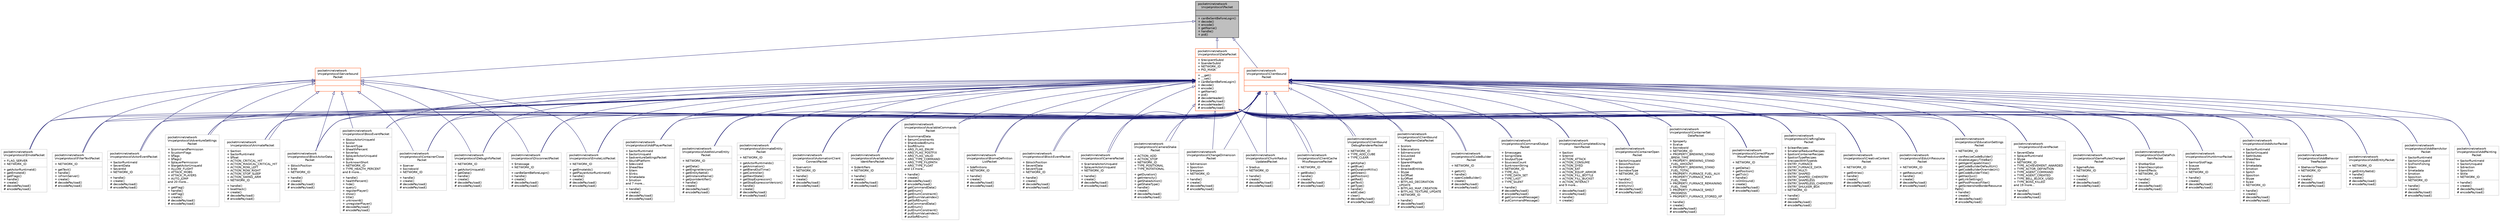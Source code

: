 digraph "pocketmine\network\mcpe\protocol\Packet"
{
 // INTERACTIVE_SVG=YES
 // LATEX_PDF_SIZE
  edge [fontname="Helvetica",fontsize="10",labelfontname="Helvetica",labelfontsize="10"];
  node [fontname="Helvetica",fontsize="10",shape=record];
  Node1 [label="{pocketmine\\network\l\\mcpe\\protocol\\Packet\n||+ canBeSentBeforeLogin()\l+ decode()\l+ encode()\l+ getName()\l+ handle()\l+ pid()\l}",height=0.2,width=0.4,color="black", fillcolor="grey75", style="filled", fontcolor="black",tooltip=" "];
  Node1 -> Node2 [dir="back",color="midnightblue",fontsize="10",style="solid",arrowtail="onormal",fontname="Helvetica"];
  Node2 [label="{pocketmine\\network\l\\mcpe\\protocol\\Clientbound\lPacket\n||}",height=0.2,width=0.4,color="orangered", fillcolor="white", style="filled",URL="$da/d77/interfacepocketmine_1_1network_1_1mcpe_1_1protocol_1_1_clientbound_packet.html",tooltip=" "];
  Node2 -> Node3 [dir="back",color="midnightblue",fontsize="10",style="solid",arrowtail="onormal",fontname="Helvetica"];
  Node3 [label="{pocketmine\\network\l\\mcpe\\protocol\\ActorEventPacket\n|+ $actorRuntimeId\l+ $eventData\l+ $eventId\l+ NETWORK_ID\l|+ handle()\l+ create()\l# decodePayload()\l# encodePayload()\l}",height=0.2,width=0.4,color="grey75", fillcolor="white", style="filled",URL="$d4/dd0/classpocketmine_1_1network_1_1mcpe_1_1protocol_1_1_actor_event_packet.html",tooltip=" "];
  Node2 -> Node4 [dir="back",color="midnightblue",fontsize="10",style="solid",arrowtail="onormal",fontname="Helvetica"];
  Node4 [label="{pocketmine\\network\l\\mcpe\\protocol\\AddActorPacket\n|+ $actorRuntimeId\l+ $actorUniqueId\l+ $attributes\l+ $headYaw\l+ $links\l+ $metadata\l+ $motion\l+ $pitch\l+ $position\l+ $type\l+ $yaw\l+ NETWORK_ID\l|+ handle()\l+ create()\l# decodePayload()\l# encodePayload()\l}",height=0.2,width=0.4,color="grey75", fillcolor="white", style="filled",URL="$d2/dd1/classpocketmine_1_1network_1_1mcpe_1_1protocol_1_1_add_actor_packet.html",tooltip=" "];
  Node2 -> Node5 [dir="back",color="midnightblue",fontsize="10",style="solid",arrowtail="onormal",fontname="Helvetica"];
  Node5 [label="{pocketmine\\network\l\\mcpe\\protocol\\AddBehavior\lTreePacket\n|+ $behaviorTreeJson\l+ NETWORK_ID\l|+ handle()\l+ create()\l# decodePayload()\l# encodePayload()\l}",height=0.2,width=0.4,color="grey75", fillcolor="white", style="filled",URL="$d4/d9d/classpocketmine_1_1network_1_1mcpe_1_1protocol_1_1_add_behavior_tree_packet.html",tooltip=" "];
  Node2 -> Node6 [dir="back",color="midnightblue",fontsize="10",style="solid",arrowtail="onormal",fontname="Helvetica"];
  Node6 [label="{pocketmine\\network\l\\mcpe\\protocol\\AddEntityPacket\n|+ NETWORK_ID\l|+ getEntityNetId()\l+ handle()\l+ create()\l# decodePayload()\l# encodePayload()\l}",height=0.2,width=0.4,color="grey75", fillcolor="white", style="filled",URL="$d4/d49/classpocketmine_1_1network_1_1mcpe_1_1protocol_1_1_add_entity_packet.html",tooltip=" "];
  Node2 -> Node7 [dir="back",color="midnightblue",fontsize="10",style="solid",arrowtail="onormal",fontname="Helvetica"];
  Node7 [label="{pocketmine\\network\l\\mcpe\\protocol\\AddItemActor\lPacket\n|+ $actorRuntimeId\l+ $actorUniqueId\l+ $isFromFishing\l+ $item\l+ $metadata\l+ $motion\l+ $position\l+ NETWORK_ID\l|+ handle()\l+ create()\l# decodePayload()\l# encodePayload()\l}",height=0.2,width=0.4,color="grey75", fillcolor="white", style="filled",URL="$dc/df2/classpocketmine_1_1network_1_1mcpe_1_1protocol_1_1_add_item_actor_packet.html",tooltip=" "];
  Node2 -> Node8 [dir="back",color="midnightblue",fontsize="10",style="solid",arrowtail="onormal",fontname="Helvetica"];
  Node8 [label="{pocketmine\\network\l\\mcpe\\protocol\\AddPainting\lPacket\n|+ $actorRuntimeId\l+ $actorUniqueId\l+ $direction\l+ $position\l+ $title\l+ NETWORK_ID\l|+ handle()\l+ create()\l# decodePayload()\l# encodePayload()\l}",height=0.2,width=0.4,color="grey75", fillcolor="white", style="filled",URL="$d0/d22/classpocketmine_1_1network_1_1mcpe_1_1protocol_1_1_add_painting_packet.html",tooltip=" "];
  Node2 -> Node9 [dir="back",color="midnightblue",fontsize="10",style="solid",arrowtail="onormal",fontname="Helvetica"];
  Node9 [label="{pocketmine\\network\l\\mcpe\\protocol\\AddPlayerPacket\n|+ $actorRuntimeId\l+ $actorUniqueId\l+ $adventureSettingsPacket\l+ $buildPlatform\l+ $deviceId\l+ $headYaw\l+ $item\l+ $links\l+ $metadata\l+ $motion\land 7 more...\l|+ handle()\l+ create()\l# decodePayload()\l# encodePayload()\l}",height=0.2,width=0.4,color="grey75", fillcolor="white", style="filled",URL="$dd/d77/classpocketmine_1_1network_1_1mcpe_1_1protocol_1_1_add_player_packet.html",tooltip=" "];
  Node2 -> Node10 [dir="back",color="midnightblue",fontsize="10",style="solid",arrowtail="onormal",fontname="Helvetica"];
  Node10 [label="{pocketmine\\network\l\\mcpe\\protocol\\AddVolumeEntity\lPacket\n|+ NETWORK_ID\l|+ getData()\l+ getEngineVersion()\l+ getEntityNetId()\l+ getInstanceName()\l+ getJsonIdentifier()\l+ handle()\l+ create()\l# decodePayload()\l# encodePayload()\l}",height=0.2,width=0.4,color="grey75", fillcolor="white", style="filled",URL="$de/d17/classpocketmine_1_1network_1_1mcpe_1_1protocol_1_1_add_volume_entity_packet.html",tooltip=" "];
  Node2 -> Node11 [dir="back",color="midnightblue",fontsize="10",style="solid",arrowtail="onormal",fontname="Helvetica"];
  Node11 [label="{pocketmine\\network\l\\mcpe\\protocol\\AdventureSettings\lPacket\n|+ $commandPermission\l+ $customFlags\l+ $flags\l+ $flags2\l+ $playerPermission\l+ $targetActorUniqueId\l+ ALLOW_FLIGHT\l+ ATTACK_MOBS\l+ ATTACK_PLAYERS\l+ AUTO_JUMP\land 20 more...\l|+ getFlag()\l+ handle()\l+ setFlag()\l+ create()\l# decodePayload()\l# encodePayload()\l}",height=0.2,width=0.4,color="grey75", fillcolor="white", style="filled",URL="$d1/d08/classpocketmine_1_1network_1_1mcpe_1_1protocol_1_1_adventure_settings_packet.html",tooltip=" "];
  Node2 -> Node12 [dir="back",color="midnightblue",fontsize="10",style="solid",arrowtail="onormal",fontname="Helvetica"];
  Node12 [label="{pocketmine\\network\l\\mcpe\\protocol\\AnimateEntity\lPacket\n|+ NETWORK_ID\l|+ getActorRuntimeIds()\l+ getAnimation()\l+ getBlendOutTime()\l+ getController()\l+ getNextState()\l+ getStopExpression()\l+ getStopExpressionVersion()\l+ handle()\l+ create()\l# decodePayload()\l# encodePayload()\l}",height=0.2,width=0.4,color="grey75", fillcolor="white", style="filled",URL="$dc/da7/classpocketmine_1_1network_1_1mcpe_1_1protocol_1_1_animate_entity_packet.html",tooltip=" "];
  Node2 -> Node13 [dir="back",color="midnightblue",fontsize="10",style="solid",arrowtail="onormal",fontname="Helvetica"];
  Node13 [label="{pocketmine\\network\l\\mcpe\\protocol\\AnimatePacket\n|+ $action\l+ $actorRuntimeId\l+ $float\l+ ACTION_CRITICAL_HIT\l+ ACTION_MAGICAL_CRITICAL_HIT\l+ ACTION_ROW_LEFT\l+ ACTION_ROW_RIGHT\l+ ACTION_STOP_SLEEP\l+ ACTION_SWING_ARM\l+ NETWORK_ID\l|+ handle()\l+ boatHack()\l+ create()\l# decodePayload()\l# encodePayload()\l}",height=0.2,width=0.4,color="grey75", fillcolor="white", style="filled",URL="$d6/dcd/classpocketmine_1_1network_1_1mcpe_1_1protocol_1_1_animate_packet.html",tooltip=" "];
  Node2 -> Node14 [dir="back",color="midnightblue",fontsize="10",style="solid",arrowtail="onormal",fontname="Helvetica"];
  Node14 [label="{pocketmine\\network\l\\mcpe\\protocol\\AutomationClient\lConnectPacket\n|+ $serverUri\l+ NETWORK_ID\l|+ handle()\l+ create()\l# decodePayload()\l# encodePayload()\l}",height=0.2,width=0.4,color="grey75", fillcolor="white", style="filled",URL="$db/d17/classpocketmine_1_1network_1_1mcpe_1_1protocol_1_1_automation_client_connect_packet.html",tooltip=" "];
  Node2 -> Node15 [dir="back",color="midnightblue",fontsize="10",style="solid",arrowtail="onormal",fontname="Helvetica"];
  Node15 [label="{pocketmine\\network\l\\mcpe\\protocol\\AvailableActor\lIdentifiersPacket\n|+ $identifiers\l+ NETWORK_ID\l|+ handle()\l+ create()\l# decodePayload()\l# encodePayload()\l}",height=0.2,width=0.4,color="grey75", fillcolor="white", style="filled",URL="$d9/dbd/classpocketmine_1_1network_1_1mcpe_1_1protocol_1_1_available_actor_identifiers_packet.html",tooltip=" "];
  Node2 -> Node16 [dir="back",color="midnightblue",fontsize="10",style="solid",arrowtail="onormal",fontname="Helvetica"];
  Node16 [label="{pocketmine\\network\l\\mcpe\\protocol\\AvailableCommands\lPacket\n|+ $commandData\l+ $enumConstraints\l+ $hardcodedEnums\l+ $softEnums\l+ ARG_FLAG_ENUM\l+ ARG_FLAG_POSTFIX\l+ ARG_FLAG_VALID\l+ ARG_TYPE_COMMAND\l+ ARG_TYPE_FILEPATH\l+ ARG_TYPE_FLOAT\land 13 more...\l|+ handle()\l+ create()\l# decodePayload()\l# encodePayload()\l# getCommandData()\l# getEnum()\l# getEnumConstraint()\l# getEnumValueIndex()\l# getSoftEnum()\l# putCommandData()\l# putEnum()\l# putEnumConstraint()\l# putEnumValueIndex()\l# putSoftEnum()\l}",height=0.2,width=0.4,color="grey75", fillcolor="white", style="filled",URL="$d7/deb/classpocketmine_1_1network_1_1mcpe_1_1protocol_1_1_available_commands_packet.html",tooltip=" "];
  Node2 -> Node17 [dir="back",color="midnightblue",fontsize="10",style="solid",arrowtail="onormal",fontname="Helvetica"];
  Node17 [label="{pocketmine\\network\l\\mcpe\\protocol\\BiomeDefinition\lListPacket\n|+ $definitions\l+ NETWORK_ID\l|+ handle()\l+ create()\l# decodePayload()\l# encodePayload()\l}",height=0.2,width=0.4,color="grey75", fillcolor="white", style="filled",URL="$d7/d12/classpocketmine_1_1network_1_1mcpe_1_1protocol_1_1_biome_definition_list_packet.html",tooltip=" "];
  Node2 -> Node18 [dir="back",color="midnightblue",fontsize="10",style="solid",arrowtail="onormal",fontname="Helvetica"];
  Node18 [label="{pocketmine\\network\l\\mcpe\\protocol\\BlockActorData\lPacket\n|+ $blockPosition\l+ $nbt\l+ NETWORK_ID\l|+ handle()\l+ create()\l# decodePayload()\l# encodePayload()\l}",height=0.2,width=0.4,color="grey75", fillcolor="white", style="filled",URL="$d1/d56/classpocketmine_1_1network_1_1mcpe_1_1protocol_1_1_block_actor_data_packet.html",tooltip=" "];
  Node2 -> Node19 [dir="back",color="midnightblue",fontsize="10",style="solid",arrowtail="onormal",fontname="Helvetica"];
  Node19 [label="{pocketmine\\network\l\\mcpe\\protocol\\BlockEventPacket\n|+ $blockPosition\l+ $eventData\l+ $eventType\l+ NETWORK_ID\l|+ handle()\l+ create()\l# decodePayload()\l# encodePayload()\l}",height=0.2,width=0.4,color="grey75", fillcolor="white", style="filled",URL="$dd/dd2/classpocketmine_1_1network_1_1mcpe_1_1protocol_1_1_block_event_packet.html",tooltip=" "];
  Node2 -> Node20 [dir="back",color="midnightblue",fontsize="10",style="solid",arrowtail="onormal",fontname="Helvetica"];
  Node20 [label="{pocketmine\\network\l\\mcpe\\protocol\\BossEventPacket\n|+ $bossActorUniqueId\l+ $color\l+ $eventType\l+ $healthPercent\l+ $overlay\l+ $playerActorUniqueId\l+ $title\l+ $unknownShort\l+ NETWORK_ID\l+ TYPE_HEALTH_PERCENT\land 8 more...\l|+ handle()\l+ healthPercent()\l+ hide()\l+ query()\l+ registerPlayer()\l+ show()\l+ title()\l+ unknown6()\l+ unregisterPlayer()\l# decodePayload()\l# encodePayload()\l}",height=0.2,width=0.4,color="grey75", fillcolor="white", style="filled",URL="$da/d87/classpocketmine_1_1network_1_1mcpe_1_1protocol_1_1_boss_event_packet.html",tooltip=" "];
  Node2 -> Node21 [dir="back",color="midnightblue",fontsize="10",style="solid",arrowtail="onormal",fontname="Helvetica"];
  Node21 [label="{pocketmine\\network\l\\mcpe\\protocol\\CameraPacket\n|+ $cameraActorUniqueId\l+ $playerActorUniqueId\l+ NETWORK_ID\l|+ handle()\l+ create()\l# decodePayload()\l# encodePayload()\l}",height=0.2,width=0.4,color="grey75", fillcolor="white", style="filled",URL="$de/db1/classpocketmine_1_1network_1_1mcpe_1_1protocol_1_1_camera_packet.html",tooltip=" "];
  Node2 -> Node22 [dir="back",color="midnightblue",fontsize="10",style="solid",arrowtail="onormal",fontname="Helvetica"];
  Node22 [label="{pocketmine\\network\l\\mcpe\\protocol\\CameraShake\lPacket\n|+ ACTION_ADD\l+ ACTION_STOP\l+ NETWORK_ID\l+ TYPE_POSITIONAL\l+ TYPE_ROTATIONAL\l|+ getDuration()\l+ getIntensity()\l+ getShakeAction()\l+ getShakeType()\l+ handle()\l+ create()\l# decodePayload()\l# encodePayload()\l}",height=0.2,width=0.4,color="grey75", fillcolor="white", style="filled",URL="$d4/da3/classpocketmine_1_1network_1_1mcpe_1_1protocol_1_1_camera_shake_packet.html",tooltip=" "];
  Node2 -> Node23 [dir="back",color="midnightblue",fontsize="10",style="solid",arrowtail="onormal",fontname="Helvetica"];
  Node23 [label="{pocketmine\\network\l\\mcpe\\protocol\\ChangeDimension\lPacket\n|+ $dimension\l+ $position\l+ $respawn\l+ NETWORK_ID\l|+ handle()\l+ create()\l# decodePayload()\l# encodePayload()\l}",height=0.2,width=0.4,color="grey75", fillcolor="white", style="filled",URL="$da/dbe/classpocketmine_1_1network_1_1mcpe_1_1protocol_1_1_change_dimension_packet.html",tooltip=" "];
  Node2 -> Node24 [dir="back",color="midnightblue",fontsize="10",style="solid",arrowtail="onormal",fontname="Helvetica"];
  Node24 [label="{pocketmine\\network\l\\mcpe\\protocol\\ChunkRadius\lUpdatedPacket\n|+ $radius\l+ NETWORK_ID\l|+ handle()\l+ create()\l# decodePayload()\l# encodePayload()\l}",height=0.2,width=0.4,color="grey75", fillcolor="white", style="filled",URL="$da/d4e/classpocketmine_1_1network_1_1mcpe_1_1protocol_1_1_chunk_radius_updated_packet.html",tooltip=" "];
  Node2 -> Node25 [dir="back",color="midnightblue",fontsize="10",style="solid",arrowtail="onormal",fontname="Helvetica"];
  Node25 [label="{pocketmine\\network\l\\mcpe\\protocol\\ClientCache\lMissResponsePacket\n|+ NETWORK_ID\l|+ getBlobs()\l+ handle()\l+ create()\l# decodePayload()\l# encodePayload()\l}",height=0.2,width=0.4,color="grey75", fillcolor="white", style="filled",URL="$d2/d19/classpocketmine_1_1network_1_1mcpe_1_1protocol_1_1_client_cache_miss_response_packet.html",tooltip=" "];
  Node2 -> Node26 [dir="back",color="midnightblue",fontsize="10",style="solid",arrowtail="onormal",fontname="Helvetica"];
  Node26 [label="{pocketmine\\network\l\\mcpe\\protocol\\Clientbound\lDebugRendererPacket\n|+ NETWORK_ID\l+ TYPE_ADD_CUBE\l+ TYPE_CLEAR\l|+ getAlpha()\l+ getBlue()\l+ getDurationMillis()\l+ getGreen()\l+ getPosition()\l+ getRed()\l+ getText()\l+ getType()\l+ handle()\l+ addCube()\l+ clear()\l# decodePayload()\l# encodePayload()\l}",height=0.2,width=0.4,color="grey75", fillcolor="white", style="filled",URL="$da/def/classpocketmine_1_1network_1_1mcpe_1_1protocol_1_1_clientbound_debug_renderer_packet.html",tooltip=" "];
  Node2 -> Node27 [dir="back",color="midnightblue",fontsize="10",style="solid",arrowtail="onormal",fontname="Helvetica"];
  Node27 [label="{pocketmine\\network\l\\mcpe\\protocol\\Clientbound\lMapItemDataPacket\n|+ $colors\l+ $decorations\l+ $dimensionId\l+ $isLocked\l+ $mapId\l+ $parentMapIds\l+ $scale\l+ $trackedEntities\l+ $type\l+ $xOffset\l+ $yOffset\l+ BITFLAG_DECORATION\l_UPDATE\l+ BITFLAG_MAP_CREATION\l+ BITFLAG_TEXTURE_UPDATE\l+ NETWORK_ID\l|+ handle()\l# decodePayload()\l# encodePayload()\l}",height=0.2,width=0.4,color="grey75", fillcolor="white", style="filled",URL="$d6/d0a/classpocketmine_1_1network_1_1mcpe_1_1protocol_1_1_clientbound_map_item_data_packet.html",tooltip=" "];
  Node2 -> Node28 [dir="back",color="midnightblue",fontsize="10",style="solid",arrowtail="onormal",fontname="Helvetica"];
  Node28 [label="{pocketmine\\network\l\\mcpe\\protocol\\CodeBuilder\lPacket\n|+ NETWORK_ID\l|+ getUrl()\l+ handle()\l+ openCodeBuilder()\l+ create()\l# decodePayload()\l# encodePayload()\l}",height=0.2,width=0.4,color="grey75", fillcolor="white", style="filled",URL="$da/dce/classpocketmine_1_1network_1_1mcpe_1_1protocol_1_1_code_builder_packet.html",tooltip=" "];
  Node2 -> Node29 [dir="back",color="midnightblue",fontsize="10",style="solid",arrowtail="onormal",fontname="Helvetica"];
  Node29 [label="{pocketmine\\network\l\\mcpe\\protocol\\CommandOutput\lPacket\n|+ $messages\l+ $originData\l+ $outputType\l+ $successCount\l+ $unknownString\l+ NETWORK_ID\l+ TYPE_ALL\l+ TYPE_DATA_SET\l+ TYPE_LAST\l+ TYPE_SILENT\l|+ handle()\l# decodePayload()\l# encodePayload()\l# getCommandMessage()\l# putCommandMessage()\l}",height=0.2,width=0.4,color="grey75", fillcolor="white", style="filled",URL="$d0/da3/classpocketmine_1_1network_1_1mcpe_1_1protocol_1_1_command_output_packet.html",tooltip=" "];
  Node2 -> Node30 [dir="back",color="midnightblue",fontsize="10",style="solid",arrowtail="onormal",fontname="Helvetica"];
  Node30 [label="{pocketmine\\network\l\\mcpe\\protocol\\CompletedUsing\lItemPacket\n|+ $action\l+ $itemId\l+ ACTION_ATTACK\l+ ACTION_CONSUME\l+ ACTION_DYED\l+ ACTION_EAT\l+ ACTION_EQUIP_ARMOR\l+ ACTION_FILL_BOTTLE\l+ ACTION_FILL_BUCKET\l+ ACTION_INTERACT\land 9 more...\l|+ decodePayload()\l+ encodePayload()\l+ handle()\l+ create()\l}",height=0.2,width=0.4,color="grey75", fillcolor="white", style="filled",URL="$db/d15/classpocketmine_1_1network_1_1mcpe_1_1protocol_1_1_completed_using_item_packet.html",tooltip=" "];
  Node2 -> Node31 [dir="back",color="midnightblue",fontsize="10",style="solid",arrowtail="onormal",fontname="Helvetica"];
  Node31 [label="{pocketmine\\network\l\\mcpe\\protocol\\ContainerClose\lPacket\n|+ $server\l+ $windowId\l+ NETWORK_ID\l|+ handle()\l+ create()\l# decodePayload()\l# encodePayload()\l}",height=0.2,width=0.4,color="grey75", fillcolor="white", style="filled",URL="$d7/deb/classpocketmine_1_1network_1_1mcpe_1_1protocol_1_1_container_close_packet.html",tooltip=" "];
  Node2 -> Node32 [dir="back",color="midnightblue",fontsize="10",style="solid",arrowtail="onormal",fontname="Helvetica"];
  Node32 [label="{pocketmine\\network\l\\mcpe\\protocol\\ContainerOpen\lPacket\n|+ $actorUniqueId\l+ $blockPosition\l+ $windowId\l+ $windowType\l+ NETWORK_ID\l|+ handle()\l+ blockInv()\l+ entityInv()\l# decodePayload()\l# encodePayload()\l}",height=0.2,width=0.4,color="grey75", fillcolor="white", style="filled",URL="$d7/de2/classpocketmine_1_1network_1_1mcpe_1_1protocol_1_1_container_open_packet.html",tooltip=" "];
  Node2 -> Node33 [dir="back",color="midnightblue",fontsize="10",style="solid",arrowtail="onormal",fontname="Helvetica"];
  Node33 [label="{pocketmine\\network\l\\mcpe\\protocol\\ContainerSet\lDataPacket\n|+ $property\l+ $value\l+ $windowId\l+ NETWORK_ID\l+ PROPERTY_BREWING_STAND\l_BREW_TIME\l+ PROPERTY_BREWING_STAND\l_FUEL_AMOUNT\l+ PROPERTY_BREWING_STAND\l_FUEL_TOTAL\l+ PROPERTY_FURNACE_FUEL_AUX\l+ PROPERTY_FURNACE_MAX\l_FUEL_TIME\l+ PROPERTY_FURNACE_REMAINING\l_FUEL_TIME\l+ PROPERTY_FURNACE_SMELT\l_PROGRESS\l+ PROPERTY_FURNACE_STORED_XP\l|+ handle()\l+ create()\l# decodePayload()\l# encodePayload()\l}",height=0.2,width=0.4,color="grey75", fillcolor="white", style="filled",URL="$db/d82/classpocketmine_1_1network_1_1mcpe_1_1protocol_1_1_container_set_data_packet.html",tooltip=" "];
  Node2 -> Node34 [dir="back",color="midnightblue",fontsize="10",style="solid",arrowtail="onormal",fontname="Helvetica"];
  Node34 [label="{pocketmine\\network\l\\mcpe\\protocol\\CorrectPlayer\lMovePredictionPacket\n|+ NETWORK_ID\l|+ getDelta()\l+ getPosition()\l+ getTick()\l+ handle()\l+ isOnGround()\l+ create()\l# decodePayload()\l# encodePayload()\l}",height=0.2,width=0.4,color="grey75", fillcolor="white", style="filled",URL="$d7/d59/classpocketmine_1_1network_1_1mcpe_1_1protocol_1_1_correct_player_move_prediction_packet.html",tooltip=" "];
  Node2 -> Node35 [dir="back",color="midnightblue",fontsize="10",style="solid",arrowtail="onormal",fontname="Helvetica"];
  Node35 [label="{pocketmine\\network\l\\mcpe\\protocol\\CraftingData\lPacket\n|+ $cleanRecipes\l+ $materialReducerRecipes\l+ $potionContainerRecipes\l+ $potionTypeRecipes\l+ $recipesWithTypeIds\l+ ENTRY_FURNACE\l+ ENTRY_FURNACE_DATA\l+ ENTRY_MULTI\l+ ENTRY_SHAPED\l+ ENTRY_SHAPED_CHEMISTRY\l+ ENTRY_SHAPELESS\l+ ENTRY_SHAPELESS_CHEMISTRY\l+ ENTRY_SHULKER_BOX\l+ NETWORK_ID\l|+ handle()\l+ create()\l# decodePayload()\l# encodePayload()\l}",height=0.2,width=0.4,color="grey75", fillcolor="white", style="filled",URL="$d1/d7f/classpocketmine_1_1network_1_1mcpe_1_1protocol_1_1_crafting_data_packet.html",tooltip=" "];
  Node2 -> Node36 [dir="back",color="midnightblue",fontsize="10",style="solid",arrowtail="onormal",fontname="Helvetica"];
  Node36 [label="{pocketmine\\network\l\\mcpe\\protocol\\CreativeContent\lPacket\n|+ NETWORK_ID\l|+ getEntries()\l+ handle()\l+ create()\l# decodePayload()\l# encodePayload()\l}",height=0.2,width=0.4,color="grey75", fillcolor="white", style="filled",URL="$d5/d75/classpocketmine_1_1network_1_1mcpe_1_1protocol_1_1_creative_content_packet.html",tooltip=" "];
  Node2 -> Node37 [dir="back",color="midnightblue",fontsize="10",style="solid",arrowtail="onormal",fontname="Helvetica"];
  Node37 [label="{pocketmine\\network\l\\mcpe\\protocol\\DebugInfoPacket\n|+ NETWORK_ID\l|+ getActorUniqueId()\l+ getData()\l+ handle()\l+ create()\l# decodePayload()\l# encodePayload()\l}",height=0.2,width=0.4,color="grey75", fillcolor="white", style="filled",URL="$dd/d2e/classpocketmine_1_1network_1_1mcpe_1_1protocol_1_1_debug_info_packet.html",tooltip=" "];
  Node2 -> Node38 [dir="back",color="midnightblue",fontsize="10",style="solid",arrowtail="onormal",fontname="Helvetica"];
  Node38 [label="{pocketmine\\network\l\\mcpe\\protocol\\DisconnectPacket\n|+ $message\l+ NETWORK_ID\l|+ canBeSentBeforeLogin()\l+ handle()\l+ create()\l# decodePayload()\l# encodePayload()\l}",height=0.2,width=0.4,color="grey75", fillcolor="white", style="filled",URL="$d9/de3/classpocketmine_1_1network_1_1mcpe_1_1protocol_1_1_disconnect_packet.html",tooltip=" "];
  Node2 -> Node39 [dir="back",color="midnightblue",fontsize="10",style="solid",arrowtail="onormal",fontname="Helvetica"];
  Node39 [label="{pocketmine\\network\l\\mcpe\\protocol\\EduUriResource\lPacket\n|+ NETWORK_ID\l|+ getResource()\l+ handle()\l+ create()\l# decodePayload()\l# encodePayload()\l}",height=0.2,width=0.4,color="grey75", fillcolor="white", style="filled",URL="$d1/d5c/classpocketmine_1_1network_1_1mcpe_1_1protocol_1_1_edu_uri_resource_packet.html",tooltip=" "];
  Node2 -> Node40 [dir="back",color="midnightblue",fontsize="10",style="solid",arrowtail="onormal",fontname="Helvetica"];
  Node40 [label="{pocketmine\\network\l\\mcpe\\protocol\\EducationSettings\lPacket\n|+ NETWORK_ID\l|+ canResizeCodeBuilder()\l+ disableLegacyTitleBar()\l+ getAgentCapabilities()\l+ getCodeBuilderDefaultUri()\l+ getCodeBuilderOverrideUri()\l+ getCodeBuilderTitle()\l+ getHasQuiz()\l+ getLinkSettings()\l+ getPostProcessFilter()\l+ getScreenshotBorderResource\lPath()\l+ handle()\l+ create()\l# decodePayload()\l# encodePayload()\l}",height=0.2,width=0.4,color="grey75", fillcolor="white", style="filled",URL="$d6/dd5/classpocketmine_1_1network_1_1mcpe_1_1protocol_1_1_education_settings_packet.html",tooltip=" "];
  Node2 -> Node41 [dir="back",color="midnightblue",fontsize="10",style="solid",arrowtail="onormal",fontname="Helvetica"];
  Node41 [label="{pocketmine\\network\l\\mcpe\\protocol\\EmoteListPacket\n|+ NETWORK_ID\l|+ getEmoteIds()\l+ getPlayerActorRuntimeId()\l+ handle()\l+ create()\l# decodePayload()\l# encodePayload()\l}",height=0.2,width=0.4,color="grey75", fillcolor="white", style="filled",URL="$dc/d0d/classpocketmine_1_1network_1_1mcpe_1_1protocol_1_1_emote_list_packet.html",tooltip=" "];
  Node2 -> Node42 [dir="back",color="midnightblue",fontsize="10",style="solid",arrowtail="onormal",fontname="Helvetica"];
  Node42 [label="{pocketmine\\network\l\\mcpe\\protocol\\EmotePacket\n|+ FLAG_SERVER\l+ NETWORK_ID\l|+ getActorRuntimeId()\l+ getEmoteId()\l+ getFlags()\l+ handle()\l+ create()\l# decodePayload()\l# encodePayload()\l}",height=0.2,width=0.4,color="grey75", fillcolor="white", style="filled",URL="$d7/d20/classpocketmine_1_1network_1_1mcpe_1_1protocol_1_1_emote_packet.html",tooltip=" "];
  Node2 -> Node43 [dir="back",color="midnightblue",fontsize="10",style="solid",arrowtail="onormal",fontname="Helvetica"];
  Node43 [label="{pocketmine\\network\l\\mcpe\\protocol\\EventPacket\n|+ $eventData\l+ $playerRuntimeId\l+ $type\l+ NETWORK_ID\l+ TYPE_ACHIEVEMENT_AWARDED\l+ TYPE_ACTOR_DEFINITION\l+ TYPE_AGENT_COMMAND\l+ TYPE_AGENT_CREATED\l+ TYPE_BELL_BLOCK_USED\l+ TYPE_BOSS_KILLED\land 19 more...\l|+ handle()\l# decodePayload()\l# encodePayload()\l}",height=0.2,width=0.4,color="grey75", fillcolor="white", style="filled",URL="$d7/d4d/classpocketmine_1_1network_1_1mcpe_1_1protocol_1_1_event_packet.html",tooltip=" "];
  Node2 -> Node44 [dir="back",color="midnightblue",fontsize="10",style="solid",arrowtail="onormal",fontname="Helvetica"];
  Node44 [label="{pocketmine\\network\l\\mcpe\\protocol\\FilterTextPacket\n|+ NETWORK_ID\l|+ getText()\l+ handle()\l+ isFromServer()\l+ create()\l# decodePayload()\l# encodePayload()\l}",height=0.2,width=0.4,color="grey75", fillcolor="white", style="filled",URL="$dd/d0e/classpocketmine_1_1network_1_1mcpe_1_1protocol_1_1_filter_text_packet.html",tooltip=" "];
  Node2 -> Node45 [dir="back",color="midnightblue",fontsize="10",style="solid",arrowtail="onormal",fontname="Helvetica"];
  Node45 [label="{pocketmine\\network\l\\mcpe\\protocol\\GameRulesChanged\lPacket\n|+ $gameRules\l+ NETWORK_ID\l|+ handle()\l+ create()\l# decodePayload()\l# encodePayload()\l}",height=0.2,width=0.4,color="grey75", fillcolor="white", style="filled",URL="$db/d01/classpocketmine_1_1network_1_1mcpe_1_1protocol_1_1_game_rules_changed_packet.html",tooltip=" "];
  Node2 -> Node46 [dir="back",color="midnightblue",fontsize="10",style="solid",arrowtail="onormal",fontname="Helvetica"];
  Node46 [label="{pocketmine\\network\l\\mcpe\\protocol\\GuiDataPick\lItemPacket\n|+ $hotbarSlot\l+ $itemDescription\l+ $itemEffects\l+ NETWORK_ID\l|+ handle()\l+ create()\l# decodePayload()\l# encodePayload()\l}",height=0.2,width=0.4,color="grey75", fillcolor="white", style="filled",URL="$df/d50/classpocketmine_1_1network_1_1mcpe_1_1protocol_1_1_gui_data_pick_item_packet.html",tooltip=" "];
  Node2 -> Node47 [dir="back",color="midnightblue",fontsize="10",style="solid",arrowtail="onormal",fontname="Helvetica"];
  Node47 [label="{pocketmine\\network\l\\mcpe\\protocol\\HurtArmorPacket\n|+ $armorSlotFlags\l+ $cause\l+ $health\l+ NETWORK_ID\l|+ handle()\l+ create()\l# decodePayload()\l# encodePayload()\l}",height=0.2,width=0.4,color="grey75", fillcolor="white", style="filled",URL="$dc/d0d/classpocketmine_1_1network_1_1mcpe_1_1protocol_1_1_hurt_armor_packet.html",tooltip=" "];
  Node1 -> Node129 [dir="back",color="midnightblue",fontsize="10",style="solid",arrowtail="onormal",fontname="Helvetica"];
  Node129 [label="{pocketmine\\network\l\\mcpe\\protocol\\DataPacket\n|+ $recipientSubId\l+ $senderSubId\l+ NETWORK_ID\l+ PID_MASK\l|+ __get()\l+ __set()\l+ canBeSentBeforeLogin()\l+ decode()\l+ encode()\l+ getName()\l+ pid()\l# decodeHeader()\l# decodePayload()\l# encodeHeader()\l# encodePayload()\l}",height=0.2,width=0.4,color="orangered", fillcolor="white", style="filled",URL="$d1/ddb/classpocketmine_1_1network_1_1mcpe_1_1protocol_1_1_data_packet.html",tooltip=" "];
  Node129 -> Node3 [dir="back",color="midnightblue",fontsize="10",style="solid",arrowtail="onormal",fontname="Helvetica"];
  Node129 -> Node4 [dir="back",color="midnightblue",fontsize="10",style="solid",arrowtail="onormal",fontname="Helvetica"];
  Node129 -> Node5 [dir="back",color="midnightblue",fontsize="10",style="solid",arrowtail="onormal",fontname="Helvetica"];
  Node129 -> Node6 [dir="back",color="midnightblue",fontsize="10",style="solid",arrowtail="onormal",fontname="Helvetica"];
  Node129 -> Node7 [dir="back",color="midnightblue",fontsize="10",style="solid",arrowtail="onormal",fontname="Helvetica"];
  Node129 -> Node8 [dir="back",color="midnightblue",fontsize="10",style="solid",arrowtail="onormal",fontname="Helvetica"];
  Node129 -> Node9 [dir="back",color="midnightblue",fontsize="10",style="solid",arrowtail="onormal",fontname="Helvetica"];
  Node129 -> Node10 [dir="back",color="midnightblue",fontsize="10",style="solid",arrowtail="onormal",fontname="Helvetica"];
  Node129 -> Node11 [dir="back",color="midnightblue",fontsize="10",style="solid",arrowtail="onormal",fontname="Helvetica"];
  Node129 -> Node12 [dir="back",color="midnightblue",fontsize="10",style="solid",arrowtail="onormal",fontname="Helvetica"];
  Node129 -> Node13 [dir="back",color="midnightblue",fontsize="10",style="solid",arrowtail="onormal",fontname="Helvetica"];
  Node129 -> Node14 [dir="back",color="midnightblue",fontsize="10",style="solid",arrowtail="onormal",fontname="Helvetica"];
  Node129 -> Node15 [dir="back",color="midnightblue",fontsize="10",style="solid",arrowtail="onormal",fontname="Helvetica"];
  Node129 -> Node16 [dir="back",color="midnightblue",fontsize="10",style="solid",arrowtail="onormal",fontname="Helvetica"];
  Node129 -> Node17 [dir="back",color="midnightblue",fontsize="10",style="solid",arrowtail="onormal",fontname="Helvetica"];
  Node129 -> Node18 [dir="back",color="midnightblue",fontsize="10",style="solid",arrowtail="onormal",fontname="Helvetica"];
  Node129 -> Node19 [dir="back",color="midnightblue",fontsize="10",style="solid",arrowtail="onormal",fontname="Helvetica"];
  Node129 -> Node20 [dir="back",color="midnightblue",fontsize="10",style="solid",arrowtail="onormal",fontname="Helvetica"];
  Node129 -> Node21 [dir="back",color="midnightblue",fontsize="10",style="solid",arrowtail="onormal",fontname="Helvetica"];
  Node129 -> Node22 [dir="back",color="midnightblue",fontsize="10",style="solid",arrowtail="onormal",fontname="Helvetica"];
  Node129 -> Node23 [dir="back",color="midnightblue",fontsize="10",style="solid",arrowtail="onormal",fontname="Helvetica"];
  Node129 -> Node24 [dir="back",color="midnightblue",fontsize="10",style="solid",arrowtail="onormal",fontname="Helvetica"];
  Node129 -> Node25 [dir="back",color="midnightblue",fontsize="10",style="solid",arrowtail="onormal",fontname="Helvetica"];
  Node129 -> Node26 [dir="back",color="midnightblue",fontsize="10",style="solid",arrowtail="onormal",fontname="Helvetica"];
  Node129 -> Node27 [dir="back",color="midnightblue",fontsize="10",style="solid",arrowtail="onormal",fontname="Helvetica"];
  Node129 -> Node28 [dir="back",color="midnightblue",fontsize="10",style="solid",arrowtail="onormal",fontname="Helvetica"];
  Node129 -> Node29 [dir="back",color="midnightblue",fontsize="10",style="solid",arrowtail="onormal",fontname="Helvetica"];
  Node129 -> Node30 [dir="back",color="midnightblue",fontsize="10",style="solid",arrowtail="onormal",fontname="Helvetica"];
  Node129 -> Node31 [dir="back",color="midnightblue",fontsize="10",style="solid",arrowtail="onormal",fontname="Helvetica"];
  Node129 -> Node32 [dir="back",color="midnightblue",fontsize="10",style="solid",arrowtail="onormal",fontname="Helvetica"];
  Node129 -> Node33 [dir="back",color="midnightblue",fontsize="10",style="solid",arrowtail="onormal",fontname="Helvetica"];
  Node129 -> Node34 [dir="back",color="midnightblue",fontsize="10",style="solid",arrowtail="onormal",fontname="Helvetica"];
  Node129 -> Node35 [dir="back",color="midnightblue",fontsize="10",style="solid",arrowtail="onormal",fontname="Helvetica"];
  Node129 -> Node36 [dir="back",color="midnightblue",fontsize="10",style="solid",arrowtail="onormal",fontname="Helvetica"];
  Node129 -> Node37 [dir="back",color="midnightblue",fontsize="10",style="solid",arrowtail="onormal",fontname="Helvetica"];
  Node129 -> Node38 [dir="back",color="midnightblue",fontsize="10",style="solid",arrowtail="onormal",fontname="Helvetica"];
  Node129 -> Node39 [dir="back",color="midnightblue",fontsize="10",style="solid",arrowtail="onormal",fontname="Helvetica"];
  Node129 -> Node40 [dir="back",color="midnightblue",fontsize="10",style="solid",arrowtail="onormal",fontname="Helvetica"];
  Node129 -> Node41 [dir="back",color="midnightblue",fontsize="10",style="solid",arrowtail="onormal",fontname="Helvetica"];
  Node129 -> Node42 [dir="back",color="midnightblue",fontsize="10",style="solid",arrowtail="onormal",fontname="Helvetica"];
  Node129 -> Node43 [dir="back",color="midnightblue",fontsize="10",style="solid",arrowtail="onormal",fontname="Helvetica"];
  Node129 -> Node44 [dir="back",color="midnightblue",fontsize="10",style="solid",arrowtail="onormal",fontname="Helvetica"];
  Node129 -> Node45 [dir="back",color="midnightblue",fontsize="10",style="solid",arrowtail="onormal",fontname="Helvetica"];
  Node129 -> Node46 [dir="back",color="midnightblue",fontsize="10",style="solid",arrowtail="onormal",fontname="Helvetica"];
  Node129 -> Node47 [dir="back",color="midnightblue",fontsize="10",style="solid",arrowtail="onormal",fontname="Helvetica"];
  Node1 -> Node177 [dir="back",color="midnightblue",fontsize="10",style="solid",arrowtail="onormal",fontname="Helvetica"];
  Node177 [label="{pocketmine\\network\l\\mcpe\\protocol\\Serverbound\lPacket\n||}",height=0.2,width=0.4,color="orangered", fillcolor="white", style="filled",URL="$dd/de6/interfacepocketmine_1_1network_1_1mcpe_1_1protocol_1_1_serverbound_packet.html",tooltip=" "];
  Node177 -> Node3 [dir="back",color="midnightblue",fontsize="10",style="solid",arrowtail="onormal",fontname="Helvetica"];
  Node177 -> Node11 [dir="back",color="midnightblue",fontsize="10",style="solid",arrowtail="onormal",fontname="Helvetica"];
  Node177 -> Node13 [dir="back",color="midnightblue",fontsize="10",style="solid",arrowtail="onormal",fontname="Helvetica"];
  Node177 -> Node18 [dir="back",color="midnightblue",fontsize="10",style="solid",arrowtail="onormal",fontname="Helvetica"];
  Node177 -> Node20 [dir="back",color="midnightblue",fontsize="10",style="solid",arrowtail="onormal",fontname="Helvetica"];
  Node177 -> Node31 [dir="back",color="midnightblue",fontsize="10",style="solid",arrowtail="onormal",fontname="Helvetica"];
  Node177 -> Node37 [dir="back",color="midnightblue",fontsize="10",style="solid",arrowtail="onormal",fontname="Helvetica"];
  Node177 -> Node38 [dir="back",color="midnightblue",fontsize="10",style="solid",arrowtail="onormal",fontname="Helvetica"];
  Node177 -> Node41 [dir="back",color="midnightblue",fontsize="10",style="solid",arrowtail="onormal",fontname="Helvetica"];
  Node177 -> Node42 [dir="back",color="midnightblue",fontsize="10",style="solid",arrowtail="onormal",fontname="Helvetica"];
  Node177 -> Node44 [dir="back",color="midnightblue",fontsize="10",style="solid",arrowtail="onormal",fontname="Helvetica"];
}
